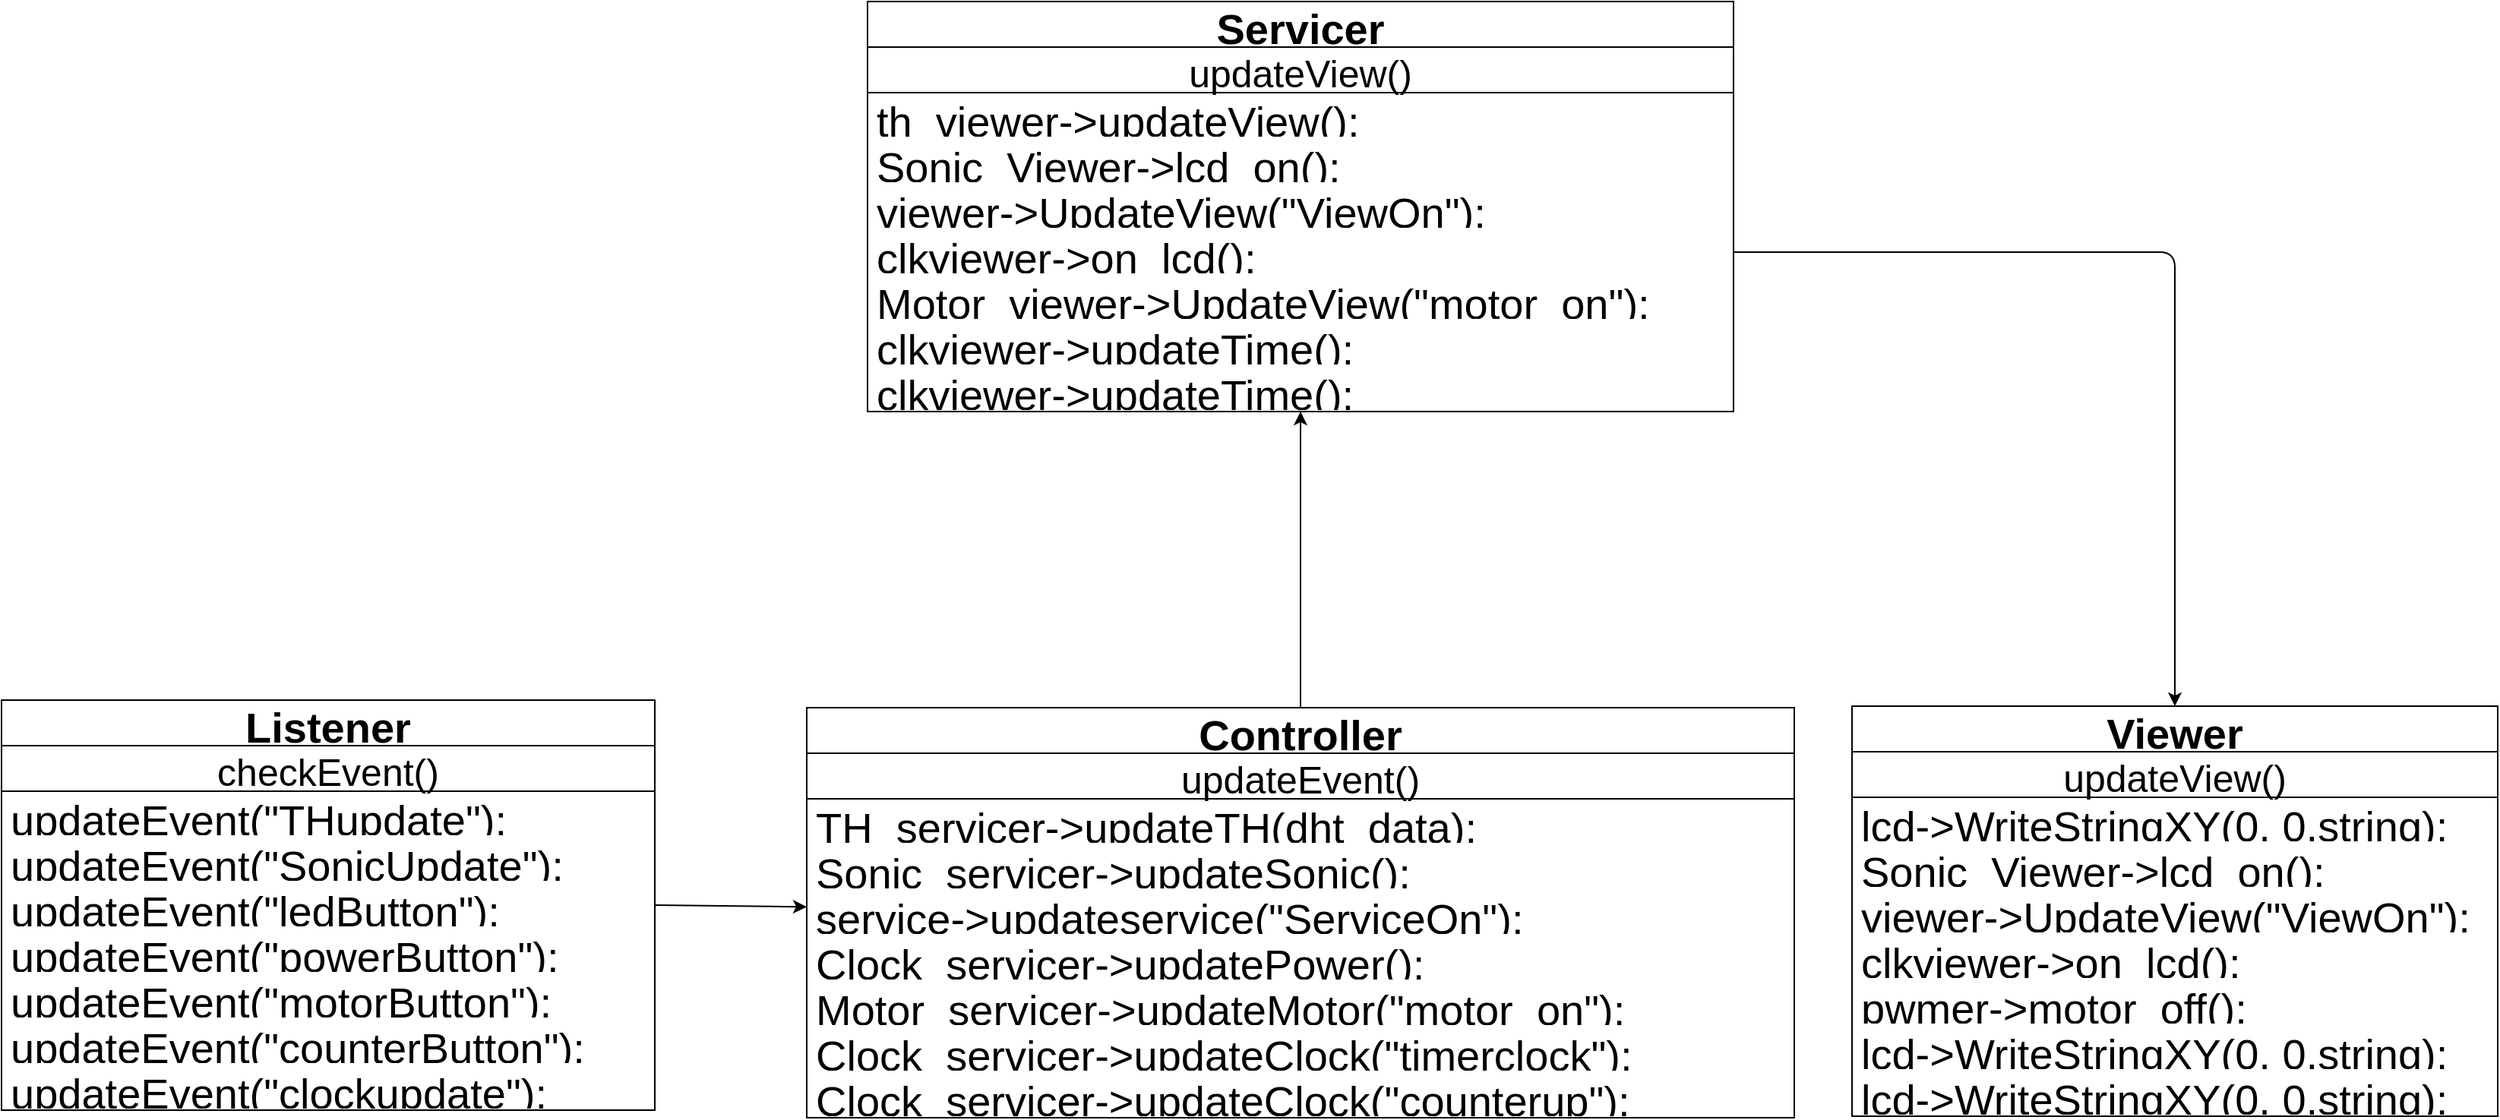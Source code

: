 <mxfile>
    <diagram id="Bs-xDcyCsP2_BQcE8Ya1" name="code diagram">
        <mxGraphModel dx="1091" dy="796" grid="0" gridSize="10" guides="0" tooltips="0" connect="1" arrows="1" fold="1" page="0" pageScale="1" pageWidth="4681" pageHeight="3300" background="#FFFFFF" math="0" shadow="0">
            <root>
                <mxCell id="0"/>
                <mxCell id="1" parent="0"/>
                <mxCell id="100" value="Listener" style="swimlane;fontStyle=1;childLayout=stackLayout;horizontal=1;startSize=30;horizontalStack=0;resizeParent=1;resizeParentMax=0;resizeLast=0;collapsible=1;marginBottom=0;fontSize=28;verticalAlign=middle;" parent="1" vertex="1">
                    <mxGeometry x="120" y="610" width="430" height="270" as="geometry"/>
                </mxCell>
                <mxCell id="104" value="checkEvent()" style="swimlane;fontStyle=0;childLayout=stackLayout;horizontal=1;startSize=30;horizontalStack=0;resizeParent=1;resizeParentMax=0;resizeLast=0;collapsible=1;marginBottom=0;fontSize=25;" parent="100" vertex="1">
                    <mxGeometry y="30" width="430" height="240" as="geometry">
                        <mxRectangle y="30" width="430" height="30" as="alternateBounds"/>
                    </mxGeometry>
                </mxCell>
                <mxCell id="105" value="updateEvent(&quot;THupdate&quot;);" style="text;strokeColor=none;fillColor=none;align=left;verticalAlign=middle;spacingLeft=4;spacingRight=4;overflow=hidden;points=[[0,0.5],[1,0.5]];portConstraint=eastwest;rotatable=0;fontSize=28;" parent="104" vertex="1">
                    <mxGeometry y="30" width="430" height="30" as="geometry"/>
                </mxCell>
                <mxCell id="115" value="updateEvent(&quot;SonicUpdate&quot;);" style="text;strokeColor=none;fillColor=none;align=left;verticalAlign=middle;spacingLeft=4;spacingRight=4;overflow=hidden;points=[[0,0.5],[1,0.5]];portConstraint=eastwest;rotatable=0;fontSize=28;" parent="104" vertex="1">
                    <mxGeometry y="60" width="430" height="30" as="geometry"/>
                </mxCell>
                <mxCell id="106" value="updateEvent(&quot;ledButton&quot;);" style="text;strokeColor=none;fillColor=none;align=left;verticalAlign=middle;spacingLeft=4;spacingRight=4;overflow=hidden;points=[[0,0.5],[1,0.5]];portConstraint=eastwest;rotatable=0;fontSize=28;" parent="104" vertex="1">
                    <mxGeometry y="90" width="430" height="30" as="geometry"/>
                </mxCell>
                <mxCell id="107" value="updateEvent(&quot;powerButton&quot;);" style="text;strokeColor=none;fillColor=none;align=left;verticalAlign=middle;spacingLeft=4;spacingRight=4;overflow=hidden;points=[[0,0.5],[1,0.5]];portConstraint=eastwest;rotatable=0;fontSize=28;" parent="104" vertex="1">
                    <mxGeometry y="120" width="430" height="30" as="geometry"/>
                </mxCell>
                <mxCell id="114" value="updateEvent(&quot;motorButton&quot;);" style="text;strokeColor=none;fillColor=none;align=left;verticalAlign=middle;spacingLeft=4;spacingRight=4;overflow=hidden;points=[[0,0.5],[1,0.5]];portConstraint=eastwest;rotatable=0;fontSize=28;" parent="104" vertex="1">
                    <mxGeometry y="150" width="430" height="30" as="geometry"/>
                </mxCell>
                <mxCell id="135" value="updateEvent(&quot;counterButton&quot;);&#10;" style="text;strokeColor=none;fillColor=none;align=left;verticalAlign=middle;spacingLeft=4;spacingRight=4;overflow=hidden;points=[[0,0.5],[1,0.5]];portConstraint=eastwest;rotatable=0;fontSize=28;" parent="104" vertex="1">
                    <mxGeometry y="180" width="430" height="30" as="geometry"/>
                </mxCell>
                <mxCell id="113" value="updateEvent(&quot;clockupdate&quot;);" style="text;strokeColor=none;fillColor=none;align=left;verticalAlign=middle;spacingLeft=4;spacingRight=4;overflow=hidden;points=[[0,0.5],[1,0.5]];portConstraint=eastwest;rotatable=0;fontSize=28;" parent="104" vertex="1">
                    <mxGeometry y="210" width="430" height="30" as="geometry"/>
                </mxCell>
                <mxCell id="126" value="Controller" style="swimlane;fontStyle=1;childLayout=stackLayout;horizontal=1;startSize=30;horizontalStack=0;resizeParent=1;resizeParentMax=0;resizeLast=0;collapsible=1;marginBottom=0;fontSize=28;verticalAlign=middle;" parent="1" vertex="1">
                    <mxGeometry x="650" y="615" width="650" height="270" as="geometry"/>
                </mxCell>
                <mxCell id="127" value="updateEvent()" style="swimlane;fontStyle=0;childLayout=stackLayout;horizontal=1;startSize=30;horizontalStack=0;resizeParent=1;resizeParentMax=0;resizeLast=0;collapsible=1;marginBottom=0;fontSize=25;" parent="126" vertex="1">
                    <mxGeometry y="30" width="650" height="240" as="geometry">
                        <mxRectangle y="30" width="430" height="30" as="alternateBounds"/>
                    </mxGeometry>
                </mxCell>
                <mxCell id="128" value="TH_servicer-&gt;updateTH(dht_data);" style="text;strokeColor=none;fillColor=none;align=left;verticalAlign=middle;spacingLeft=4;spacingRight=4;overflow=hidden;points=[[0,0.5],[1,0.5]];portConstraint=eastwest;rotatable=0;fontSize=28;" parent="127" vertex="1">
                    <mxGeometry y="30" width="650" height="30" as="geometry"/>
                </mxCell>
                <mxCell id="129" value="Sonic_servicer-&gt;updateSonic();" style="text;strokeColor=none;fillColor=none;align=left;verticalAlign=middle;spacingLeft=4;spacingRight=4;overflow=hidden;points=[[0,0.5],[1,0.5]];portConstraint=eastwest;rotatable=0;fontSize=28;" parent="127" vertex="1">
                    <mxGeometry y="60" width="650" height="30" as="geometry"/>
                </mxCell>
                <mxCell id="130" value="service-&gt;updateservice(&quot;ServiceOn&quot;);" style="text;strokeColor=none;fillColor=none;align=left;verticalAlign=middle;spacingLeft=4;spacingRight=4;overflow=hidden;points=[[0,0.5],[1,0.5]];portConstraint=eastwest;rotatable=0;fontSize=28;" parent="127" vertex="1">
                    <mxGeometry y="90" width="650" height="30" as="geometry"/>
                </mxCell>
                <mxCell id="131" value="Clock_servicer-&gt;updatePower();" style="text;strokeColor=none;fillColor=none;align=left;verticalAlign=middle;spacingLeft=4;spacingRight=4;overflow=hidden;points=[[0,0.5],[1,0.5]];portConstraint=eastwest;rotatable=0;fontSize=28;" parent="127" vertex="1">
                    <mxGeometry y="120" width="650" height="30" as="geometry"/>
                </mxCell>
                <mxCell id="132" value="Motor_servicer-&gt;updateMotor(&quot;motor_on&quot;);" style="text;strokeColor=none;fillColor=none;align=left;verticalAlign=middle;spacingLeft=4;spacingRight=4;overflow=hidden;points=[[0,0.5],[1,0.5]];portConstraint=eastwest;rotatable=0;fontSize=28;" parent="127" vertex="1">
                    <mxGeometry y="150" width="650" height="30" as="geometry"/>
                </mxCell>
                <mxCell id="136" value="Clock_servicer-&gt;updateClock(&quot;timerclock&quot;);" style="text;strokeColor=none;fillColor=none;align=left;verticalAlign=middle;spacingLeft=4;spacingRight=4;overflow=hidden;points=[[0,0.5],[1,0.5]];portConstraint=eastwest;rotatable=0;fontSize=28;" parent="127" vertex="1">
                    <mxGeometry y="180" width="650" height="30" as="geometry"/>
                </mxCell>
                <mxCell id="133" value="Clock_servicer-&gt;updateClock(&quot;counterup&quot;);" style="text;strokeColor=none;fillColor=none;align=left;verticalAlign=middle;spacingLeft=4;spacingRight=4;overflow=hidden;points=[[0,0.5],[1,0.5]];portConstraint=eastwest;rotatable=0;fontSize=28;" parent="127" vertex="1">
                    <mxGeometry y="210" width="650" height="30" as="geometry"/>
                </mxCell>
                <mxCell id="137" value="Servicer" style="swimlane;fontStyle=1;childLayout=stackLayout;horizontal=1;startSize=30;horizontalStack=0;resizeParent=1;resizeParentMax=0;resizeLast=0;collapsible=1;marginBottom=0;fontSize=28;verticalAlign=middle;" parent="1" vertex="1">
                    <mxGeometry x="690" y="150" width="570" height="270" as="geometry"/>
                </mxCell>
                <mxCell id="138" value="updateView()" style="swimlane;fontStyle=0;childLayout=stackLayout;horizontal=1;startSize=30;horizontalStack=0;resizeParent=1;resizeParentMax=0;resizeLast=0;collapsible=1;marginBottom=0;fontSize=25;" parent="137" vertex="1">
                    <mxGeometry y="30" width="570" height="240" as="geometry">
                        <mxRectangle y="30" width="430" height="30" as="alternateBounds"/>
                    </mxGeometry>
                </mxCell>
                <mxCell id="139" value="th_viewer-&gt;updateView();" style="text;strokeColor=none;fillColor=none;align=left;verticalAlign=middle;spacingLeft=4;spacingRight=4;overflow=hidden;points=[[0,0.5],[1,0.5]];portConstraint=eastwest;rotatable=0;fontSize=28;" parent="138" vertex="1">
                    <mxGeometry y="30" width="570" height="30" as="geometry"/>
                </mxCell>
                <mxCell id="140" value="Sonic_Viewer-&gt;lcd_on();&#10;" style="text;strokeColor=none;fillColor=none;align=left;verticalAlign=middle;spacingLeft=4;spacingRight=4;overflow=hidden;points=[[0,0.5],[1,0.5]];portConstraint=eastwest;rotatable=0;fontSize=28;" parent="138" vertex="1">
                    <mxGeometry y="60" width="570" height="30" as="geometry"/>
                </mxCell>
                <mxCell id="141" value="viewer-&gt;UpdateView(&quot;ViewOn&quot;);" style="text;strokeColor=none;fillColor=none;align=left;verticalAlign=middle;spacingLeft=4;spacingRight=4;overflow=hidden;points=[[0,0.5],[1,0.5]];portConstraint=eastwest;rotatable=0;fontSize=28;" parent="138" vertex="1">
                    <mxGeometry y="90" width="570" height="30" as="geometry"/>
                </mxCell>
                <mxCell id="142" value="clkviewer-&gt;on_lcd();" style="text;strokeColor=none;fillColor=none;align=left;verticalAlign=middle;spacingLeft=4;spacingRight=4;overflow=hidden;points=[[0,0.5],[1,0.5]];portConstraint=eastwest;rotatable=0;fontSize=28;" parent="138" vertex="1">
                    <mxGeometry y="120" width="570" height="30" as="geometry"/>
                </mxCell>
                <mxCell id="143" value="Motor_viewer-&gt;UpdateView(&quot;motor_on&quot;);" style="text;strokeColor=none;fillColor=none;align=left;verticalAlign=middle;spacingLeft=4;spacingRight=4;overflow=hidden;points=[[0,0.5],[1,0.5]];portConstraint=eastwest;rotatable=0;fontSize=28;" parent="138" vertex="1">
                    <mxGeometry y="150" width="570" height="30" as="geometry"/>
                </mxCell>
                <mxCell id="144" value="clkviewer-&gt;updateTime();" style="text;strokeColor=none;fillColor=none;align=left;verticalAlign=middle;spacingLeft=4;spacingRight=4;overflow=hidden;points=[[0,0.5],[1,0.5]];portConstraint=eastwest;rotatable=0;fontSize=28;" parent="138" vertex="1">
                    <mxGeometry y="180" width="570" height="30" as="geometry"/>
                </mxCell>
                <mxCell id="145" value="clkviewer-&gt;updateTime();" style="text;strokeColor=none;fillColor=none;align=left;verticalAlign=middle;spacingLeft=4;spacingRight=4;overflow=hidden;points=[[0,0.5],[1,0.5]];portConstraint=eastwest;rotatable=0;fontSize=28;" parent="138" vertex="1">
                    <mxGeometry y="210" width="570" height="30" as="geometry"/>
                </mxCell>
                <mxCell id="4Xo2bMUcnUVNEwbz_BZO-145" style="edgeStyle=none;html=1;exitX=1;exitY=0.5;exitDx=0;exitDy=0;fontSize=28;" parent="1" source="106" target="130" edge="1">
                    <mxGeometry relative="1" as="geometry"/>
                </mxCell>
                <mxCell id="4Xo2bMUcnUVNEwbz_BZO-146" style="edgeStyle=none;html=1;fontSize=28;" parent="1" source="126" target="138" edge="1">
                    <mxGeometry relative="1" as="geometry"/>
                </mxCell>
                <mxCell id="4Xo2bMUcnUVNEwbz_BZO-149" style="edgeStyle=orthogonalEdgeStyle;html=1;exitX=1;exitY=0.5;exitDx=0;exitDy=0;fontSize=28;entryX=0.5;entryY=0;entryDx=0;entryDy=0;" parent="1" source="142" target="4Xo2bMUcnUVNEwbz_BZO-150" edge="1">
                    <mxGeometry relative="1" as="geometry">
                        <mxPoint x="1750" y="620" as="targetPoint"/>
                    </mxGeometry>
                </mxCell>
                <mxCell id="4Xo2bMUcnUVNEwbz_BZO-150" value="Viewer" style="swimlane;fontStyle=1;childLayout=stackLayout;horizontal=1;startSize=30;horizontalStack=0;resizeParent=1;resizeParentMax=0;resizeLast=0;collapsible=1;marginBottom=0;fontSize=28;verticalAlign=middle;" parent="1" vertex="1">
                    <mxGeometry x="1338" y="614" width="425" height="270" as="geometry"/>
                </mxCell>
                <mxCell id="4Xo2bMUcnUVNEwbz_BZO-151" value="updateView()" style="swimlane;fontStyle=0;childLayout=stackLayout;horizontal=1;startSize=30;horizontalStack=0;resizeParent=1;resizeParentMax=0;resizeLast=0;collapsible=1;marginBottom=0;fontSize=25;" parent="4Xo2bMUcnUVNEwbz_BZO-150" vertex="1">
                    <mxGeometry y="30" width="425" height="240" as="geometry">
                        <mxRectangle y="30" width="430" height="30" as="alternateBounds"/>
                    </mxGeometry>
                </mxCell>
                <mxCell id="4Xo2bMUcnUVNEwbz_BZO-152" value="lcd-&gt;WriteStringXY(0, 0,string);" style="text;strokeColor=none;fillColor=none;align=left;verticalAlign=middle;spacingLeft=4;spacingRight=4;overflow=hidden;points=[[0,0.5],[1,0.5]];portConstraint=eastwest;rotatable=0;fontSize=28;" parent="4Xo2bMUcnUVNEwbz_BZO-151" vertex="1">
                    <mxGeometry y="30" width="425" height="30" as="geometry"/>
                </mxCell>
                <mxCell id="4Xo2bMUcnUVNEwbz_BZO-153" value="Sonic_Viewer-&gt;lcd_on();&#10;" style="text;strokeColor=none;fillColor=none;align=left;verticalAlign=middle;spacingLeft=4;spacingRight=4;overflow=hidden;points=[[0,0.5],[1,0.5]];portConstraint=eastwest;rotatable=0;fontSize=28;" parent="4Xo2bMUcnUVNEwbz_BZO-151" vertex="1">
                    <mxGeometry y="60" width="425" height="30" as="geometry"/>
                </mxCell>
                <mxCell id="4Xo2bMUcnUVNEwbz_BZO-154" value="viewer-&gt;UpdateView(&quot;ViewOn&quot;);" style="text;strokeColor=none;fillColor=none;align=left;verticalAlign=middle;spacingLeft=4;spacingRight=4;overflow=hidden;points=[[0,0.5],[1,0.5]];portConstraint=eastwest;rotatable=0;fontSize=28;" parent="4Xo2bMUcnUVNEwbz_BZO-151" vertex="1">
                    <mxGeometry y="90" width="425" height="30" as="geometry"/>
                </mxCell>
                <mxCell id="4Xo2bMUcnUVNEwbz_BZO-155" value="clkviewer-&gt;on_lcd();" style="text;strokeColor=none;fillColor=none;align=left;verticalAlign=middle;spacingLeft=4;spacingRight=4;overflow=hidden;points=[[0,0.5],[1,0.5]];portConstraint=eastwest;rotatable=0;fontSize=28;" parent="4Xo2bMUcnUVNEwbz_BZO-151" vertex="1">
                    <mxGeometry y="120" width="425" height="30" as="geometry"/>
                </mxCell>
                <mxCell id="4Xo2bMUcnUVNEwbz_BZO-156" value="pwmer-&gt;motor_off();" style="text;strokeColor=none;fillColor=none;align=left;verticalAlign=middle;spacingLeft=4;spacingRight=4;overflow=hidden;points=[[0,0.5],[1,0.5]];portConstraint=eastwest;rotatable=0;fontSize=28;" parent="4Xo2bMUcnUVNEwbz_BZO-151" vertex="1">
                    <mxGeometry y="150" width="425" height="30" as="geometry"/>
                </mxCell>
                <mxCell id="4Xo2bMUcnUVNEwbz_BZO-157" value="lcd-&gt;WriteStringXY(0, 0,string);" style="text;strokeColor=none;fillColor=none;align=left;verticalAlign=middle;spacingLeft=4;spacingRight=4;overflow=hidden;points=[[0,0.5],[1,0.5]];portConstraint=eastwest;rotatable=0;fontSize=28;" parent="4Xo2bMUcnUVNEwbz_BZO-151" vertex="1">
                    <mxGeometry y="180" width="425" height="30" as="geometry"/>
                </mxCell>
                <mxCell id="4Xo2bMUcnUVNEwbz_BZO-158" value="lcd-&gt;WriteStringXY(0, 0,string);" style="text;strokeColor=none;fillColor=none;align=left;verticalAlign=middle;spacingLeft=4;spacingRight=4;overflow=hidden;points=[[0,0.5],[1,0.5]];portConstraint=eastwest;rotatable=0;fontSize=28;" parent="4Xo2bMUcnUVNEwbz_BZO-151" vertex="1">
                    <mxGeometry y="210" width="425" height="30" as="geometry"/>
                </mxCell>
            </root>
        </mxGraphModel>
    </diagram>
    <diagram name="Main" id="CD9EJLtGibNrAfcgMRr-">
        <mxGraphModel dx="522" dy="381" grid="0" gridSize="10" guides="1" tooltips="1" connect="1" arrows="1" fold="1" page="1" pageScale="1" pageWidth="827" pageHeight="1169" background="#FFFFFF" math="0" shadow="0">
            <root>
                <mxCell id="V3qcS_R1Ii-6UE6DMm6K-0"/>
                <mxCell id="V3qcS_R1Ii-6UE6DMm6K-1" parent="V3qcS_R1Ii-6UE6DMm6K-0"/>
                <mxCell id="NmEzGCYF4zkgjlNW1z2w-0" value="DHT11" style="rounded=0;whiteSpace=wrap;html=1;" parent="V3qcS_R1Ii-6UE6DMm6K-1" vertex="1">
                    <mxGeometry x="36" y="800" width="50" height="40" as="geometry"/>
                </mxCell>
                <mxCell id="NmEzGCYF4zkgjlNW1z2w-1" style="edgeStyle=orthogonalEdgeStyle;rounded=0;jumpStyle=none;html=1;exitX=0.5;exitY=1;exitDx=0;exitDy=0;startArrow=none;startFill=0;endArrow=none;endFill=0;strokeColor=default;strokeWidth=1;" parent="V3qcS_R1Ii-6UE6DMm6K-1" edge="1">
                    <mxGeometry relative="1" as="geometry">
                        <mxPoint x="126" y="930" as="targetPoint"/>
                        <mxPoint x="126" y="840" as="sourcePoint"/>
                    </mxGeometry>
                </mxCell>
                <mxCell id="NmEzGCYF4zkgjlNW1z2w-2" value="Button" style="rounded=0;whiteSpace=wrap;html=1;" parent="V3qcS_R1Ii-6UE6DMm6K-1" vertex="1">
                    <mxGeometry x="100" y="800" width="50" height="40" as="geometry"/>
                </mxCell>
                <mxCell id="NmEzGCYF4zkgjlNW1z2w-7" style="edgeStyle=orthogonalEdgeStyle;rounded=0;jumpStyle=none;html=1;exitX=0.5;exitY=0;exitDx=0;exitDy=0;startArrow=none;startFill=0;endArrow=classic;endFill=1;strokeColor=default;strokeWidth=1;" parent="V3qcS_R1Ii-6UE6DMm6K-1" target="158Rcfe5oIILvhh3xk90-0" edge="1">
                    <mxGeometry relative="1" as="geometry">
                        <Array as="points">
                            <mxPoint x="180" y="680"/>
                        </Array>
                        <mxPoint x="176" y="680" as="sourcePoint"/>
                        <mxPoint x="175.92" y="631.56" as="targetPoint"/>
                    </mxGeometry>
                </mxCell>
                <mxCell id="NmEzGCYF4zkgjlNW1z2w-10" value="Clock&lt;br&gt;Checker" style="rounded=0;whiteSpace=wrap;html=1;" parent="V3qcS_R1Ii-6UE6DMm6K-1" vertex="1">
                    <mxGeometry x="162" y="800" width="70" height="40" as="geometry"/>
                </mxCell>
                <mxCell id="NmEzGCYF4zkgjlNW1z2w-11" value="UltraSonic" style="rounded=0;whiteSpace=wrap;html=1;" parent="V3qcS_R1Ii-6UE6DMm6K-1" vertex="1">
                    <mxGeometry x="240" y="800" width="70" height="40" as="geometry"/>
                </mxCell>
                <mxCell id="NmEzGCYF4zkgjlNW1z2w-12" style="edgeStyle=orthogonalEdgeStyle;rounded=0;jumpStyle=none;html=1;exitX=1;exitY=0.5;exitDx=0;exitDy=0;startArrow=none;startFill=0;endArrow=none;endFill=0;strokeColor=default;strokeWidth=1;" parent="V3qcS_R1Ii-6UE6DMm6K-1" source="NmEzGCYF4zkgjlNW1z2w-13" edge="1">
                    <mxGeometry relative="1" as="geometry">
                        <mxPoint x="126" y="880" as="targetPoint"/>
                    </mxGeometry>
                </mxCell>
                <mxCell id="NmEzGCYF4zkgjlNW1z2w-13" value="Led_Button" style="rounded=0;whiteSpace=wrap;html=1;" parent="V3qcS_R1Ii-6UE6DMm6K-1" vertex="1">
                    <mxGeometry x="26" y="860" width="80" height="40" as="geometry"/>
                </mxCell>
                <mxCell id="nUl7GOcgF2RR15ybSp7t-2" style="edgeStyle=none;rounded=0;html=1;exitX=0;exitY=0.5;exitDx=0;exitDy=0;fontSize=32;endArrow=none;endFill=0;" parent="V3qcS_R1Ii-6UE6DMm6K-1" source="NmEzGCYF4zkgjlNW1z2w-15" edge="1">
                    <mxGeometry relative="1" as="geometry">
                        <mxPoint x="126" y="879.848" as="targetPoint"/>
                    </mxGeometry>
                </mxCell>
                <mxCell id="NmEzGCYF4zkgjlNW1z2w-15" value="POWER_Button&lt;br&gt;(LCD_Button)" style="rounded=0;whiteSpace=wrap;html=1;" parent="V3qcS_R1Ii-6UE6DMm6K-1" vertex="1">
                    <mxGeometry x="137" y="860" width="120" height="40" as="geometry"/>
                </mxCell>
                <mxCell id="nUl7GOcgF2RR15ybSp7t-0" style="edgeStyle=none;rounded=0;html=1;exitX=1;exitY=0.5;exitDx=0;exitDy=0;fontSize=32;endArrow=none;endFill=0;" parent="V3qcS_R1Ii-6UE6DMm6K-1" source="NmEzGCYF4zkgjlNW1z2w-17" edge="1">
                    <mxGeometry relative="1" as="geometry">
                        <mxPoint x="126" y="930.152" as="targetPoint"/>
                    </mxGeometry>
                </mxCell>
                <mxCell id="NmEzGCYF4zkgjlNW1z2w-17" value="Counter_Button" style="rounded=0;whiteSpace=wrap;html=1;" parent="V3qcS_R1Ii-6UE6DMm6K-1" vertex="1">
                    <mxGeometry x="10" y="910" width="100" height="40" as="geometry"/>
                </mxCell>
                <mxCell id="nUl7GOcgF2RR15ybSp7t-1" style="edgeStyle=none;rounded=0;html=1;exitX=0;exitY=0.5;exitDx=0;exitDy=0;fontSize=32;endArrow=none;endFill=0;" parent="V3qcS_R1Ii-6UE6DMm6K-1" source="NmEzGCYF4zkgjlNW1z2w-19" edge="1">
                    <mxGeometry relative="1" as="geometry">
                        <mxPoint x="126" y="930.152" as="targetPoint"/>
                    </mxGeometry>
                </mxCell>
                <mxCell id="NmEzGCYF4zkgjlNW1z2w-19" value="Motor_Button" style="rounded=0;whiteSpace=wrap;html=1;" parent="V3qcS_R1Ii-6UE6DMm6K-1" vertex="1">
                    <mxGeometry x="137" y="910" width="80" height="40" as="geometry"/>
                </mxCell>
                <mxCell id="NmEzGCYF4zkgjlNW1z2w-20" style="edgeStyle=orthogonalEdgeStyle;rounded=0;jumpStyle=none;html=1;entryX=0;entryY=0.645;entryDx=0;entryDy=0;startArrow=none;startFill=0;endArrow=classic;endFill=1;strokeColor=default;strokeWidth=1;entryPerimeter=0;" parent="V3qcS_R1Ii-6UE6DMm6K-1" source="158Rcfe5oIILvhh3xk90-0" edge="1">
                    <mxGeometry relative="1" as="geometry">
                        <mxPoint x="240" y="600" as="sourcePoint"/>
                        <mxPoint x="306" y="600.7" as="targetPoint"/>
                    </mxGeometry>
                </mxCell>
                <mxCell id="nUl7GOcgF2RR15ybSp7t-22" style="edgeStyle=orthogonalEdgeStyle;rounded=0;html=1;exitX=1;exitY=0.5;exitDx=0;exitDy=0;shadow=0;fontSize=32;startArrow=none;startFill=0;endArrow=none;endFill=0;" parent="V3qcS_R1Ii-6UE6DMm6K-1" source="NmEzGCYF4zkgjlNW1z2w-26" edge="1">
                    <mxGeometry relative="1" as="geometry">
                        <mxPoint x="686" y="624.889" as="targetPoint"/>
                    </mxGeometry>
                </mxCell>
                <mxCell id="NmEzGCYF4zkgjlNW1z2w-26" value="Clock_Serivcer&lt;br&gt;(LCD)" style="rounded=0;whiteSpace=wrap;html=1;" parent="V3qcS_R1Ii-6UE6DMm6K-1" vertex="1">
                    <mxGeometry x="573" y="610" width="100" height="30" as="geometry"/>
                </mxCell>
                <mxCell id="NmEzGCYF4zkgjlNW1z2w-27" style="edgeStyle=orthogonalEdgeStyle;rounded=0;jumpStyle=none;html=1;exitX=0.75;exitY=0;exitDx=0;exitDy=0;entryX=1;entryY=0;entryDx=0;entryDy=0;startArrow=none;startFill=0;endArrow=none;endFill=0;strokeColor=default;strokeWidth=1;" parent="V3qcS_R1Ii-6UE6DMm6K-1" source="NmEzGCYF4zkgjlNW1z2w-26" target="NmEzGCYF4zkgjlNW1z2w-26" edge="1">
                    <mxGeometry relative="1" as="geometry"/>
                </mxCell>
                <mxCell id="nUl7GOcgF2RR15ybSp7t-24" style="edgeStyle=orthogonalEdgeStyle;rounded=0;html=1;exitX=1;exitY=0.5;exitDx=0;exitDy=0;shadow=0;fontSize=32;startArrow=none;startFill=0;endArrow=none;endFill=0;" parent="V3qcS_R1Ii-6UE6DMm6K-1" source="NmEzGCYF4zkgjlNW1z2w-29" edge="1">
                    <mxGeometry relative="1" as="geometry">
                        <mxPoint x="686" y="664.889" as="targetPoint"/>
                    </mxGeometry>
                </mxCell>
                <mxCell id="NmEzGCYF4zkgjlNW1z2w-29" value="TH_Serivcer" style="rounded=0;whiteSpace=wrap;html=1;" parent="V3qcS_R1Ii-6UE6DMm6K-1" vertex="1">
                    <mxGeometry x="576" y="650" width="84" height="30" as="geometry"/>
                </mxCell>
                <mxCell id="NmEzGCYF4zkgjlNW1z2w-30" style="edgeStyle=orthogonalEdgeStyle;rounded=0;jumpStyle=none;html=1;exitX=0.75;exitY=0;exitDx=0;exitDy=0;entryX=1;entryY=0;entryDx=0;entryDy=0;startArrow=none;startFill=0;endArrow=none;endFill=0;strokeColor=default;strokeWidth=1;" parent="V3qcS_R1Ii-6UE6DMm6K-1" source="NmEzGCYF4zkgjlNW1z2w-29" target="NmEzGCYF4zkgjlNW1z2w-29" edge="1">
                    <mxGeometry relative="1" as="geometry"/>
                </mxCell>
                <mxCell id="nUl7GOcgF2RR15ybSp7t-26" style="edgeStyle=orthogonalEdgeStyle;rounded=0;html=1;exitX=0;exitY=0.5;exitDx=0;exitDy=0;shadow=0;fontSize=32;startArrow=none;startFill=0;endArrow=none;endFill=0;" parent="V3qcS_R1Ii-6UE6DMm6K-1" source="NmEzGCYF4zkgjlNW1z2w-32" edge="1">
                    <mxGeometry relative="1" as="geometry">
                        <mxPoint x="686" y="706.37" as="targetPoint"/>
                    </mxGeometry>
                </mxCell>
                <mxCell id="NmEzGCYF4zkgjlNW1z2w-32" value="UltraSonic_Serivcer" style="rounded=0;whiteSpace=wrap;html=1;" parent="V3qcS_R1Ii-6UE6DMm6K-1" vertex="1">
                    <mxGeometry x="703" y="691" width="120" height="30" as="geometry"/>
                </mxCell>
                <mxCell id="NmEzGCYF4zkgjlNW1z2w-33" style="edgeStyle=orthogonalEdgeStyle;rounded=0;jumpStyle=none;html=1;exitX=0.75;exitY=0;exitDx=0;exitDy=0;entryX=1;entryY=0;entryDx=0;entryDy=0;startArrow=none;startFill=0;endArrow=none;endFill=0;strokeColor=default;strokeWidth=1;" parent="V3qcS_R1Ii-6UE6DMm6K-1" source="NmEzGCYF4zkgjlNW1z2w-32" target="NmEzGCYF4zkgjlNW1z2w-32" edge="1">
                    <mxGeometry relative="1" as="geometry"/>
                </mxCell>
                <mxCell id="nUl7GOcgF2RR15ybSp7t-25" style="edgeStyle=orthogonalEdgeStyle;rounded=0;html=1;exitX=0;exitY=0.5;exitDx=0;exitDy=0;shadow=0;fontSize=32;startArrow=none;startFill=0;endArrow=none;endFill=0;" parent="V3qcS_R1Ii-6UE6DMm6K-1" source="NmEzGCYF4zkgjlNW1z2w-35" edge="1">
                    <mxGeometry relative="1" as="geometry">
                        <mxPoint x="686" y="666.37" as="targetPoint"/>
                    </mxGeometry>
                </mxCell>
                <mxCell id="NmEzGCYF4zkgjlNW1z2w-35" value="Motor_Serivcer" style="rounded=0;whiteSpace=wrap;html=1;" parent="V3qcS_R1Ii-6UE6DMm6K-1" vertex="1">
                    <mxGeometry x="703" y="650" width="84" height="30" as="geometry"/>
                </mxCell>
                <mxCell id="NmEzGCYF4zkgjlNW1z2w-36" style="edgeStyle=orthogonalEdgeStyle;rounded=0;jumpStyle=none;html=1;exitX=0.75;exitY=0;exitDx=0;exitDy=0;entryX=1;entryY=0;entryDx=0;entryDy=0;startArrow=none;startFill=0;endArrow=none;endFill=0;strokeColor=default;strokeWidth=1;" parent="V3qcS_R1Ii-6UE6DMm6K-1" source="NmEzGCYF4zkgjlNW1z2w-35" target="NmEzGCYF4zkgjlNW1z2w-35" edge="1">
                    <mxGeometry relative="1" as="geometry"/>
                </mxCell>
                <mxCell id="nUl7GOcgF2RR15ybSp7t-23" style="edgeStyle=orthogonalEdgeStyle;rounded=0;html=1;exitX=0;exitY=0.5;exitDx=0;exitDy=0;shadow=0;fontSize=32;startArrow=none;startFill=0;endArrow=none;endFill=0;" parent="V3qcS_R1Ii-6UE6DMm6K-1" source="NmEzGCYF4zkgjlNW1z2w-38" edge="1">
                    <mxGeometry relative="1" as="geometry">
                        <mxPoint x="686" y="624.889" as="targetPoint"/>
                    </mxGeometry>
                </mxCell>
                <mxCell id="NmEzGCYF4zkgjlNW1z2w-38" value="Servicer&lt;br&gt;(Led_Serivcer)" style="rounded=0;whiteSpace=wrap;html=1;" parent="V3qcS_R1Ii-6UE6DMm6K-1" vertex="1">
                    <mxGeometry x="702" y="610" width="84" height="30" as="geometry"/>
                </mxCell>
                <mxCell id="NmEzGCYF4zkgjlNW1z2w-39" style="edgeStyle=orthogonalEdgeStyle;rounded=0;jumpStyle=none;html=1;exitX=0.75;exitY=0;exitDx=0;exitDy=0;entryX=1;entryY=0;entryDx=0;entryDy=0;startArrow=none;startFill=0;endArrow=none;endFill=0;strokeColor=default;strokeWidth=1;" parent="V3qcS_R1Ii-6UE6DMm6K-1" source="NmEzGCYF4zkgjlNW1z2w-38" target="NmEzGCYF4zkgjlNW1z2w-38" edge="1">
                    <mxGeometry relative="1" as="geometry"/>
                </mxCell>
                <mxCell id="NmEzGCYF4zkgjlNW1z2w-45" value="LCD" style="rounded=0;whiteSpace=wrap;html=1;" parent="V3qcS_R1Ii-6UE6DMm6K-1" vertex="1">
                    <mxGeometry x="347.8" y="910" width="70" height="40" as="geometry"/>
                </mxCell>
                <mxCell id="NmEzGCYF4zkgjlNW1z2w-46" value="LED" style="rounded=0;whiteSpace=wrap;html=1;" parent="V3qcS_R1Ii-6UE6DMm6K-1" vertex="1">
                    <mxGeometry x="457" y="910" width="70" height="40" as="geometry"/>
                </mxCell>
                <mxCell id="NmEzGCYF4zkgjlNW1z2w-47" value="Motor" style="rounded=0;whiteSpace=wrap;html=1;" parent="V3qcS_R1Ii-6UE6DMm6K-1" vertex="1">
                    <mxGeometry x="583" y="910" width="70" height="40" as="geometry"/>
                </mxCell>
                <mxCell id="nUl7GOcgF2RR15ybSp7t-9" style="edgeStyle=orthogonalEdgeStyle;rounded=0;html=1;exitX=0.5;exitY=1;exitDx=0;exitDy=0;entryX=0.5;entryY=0;entryDx=0;entryDy=0;fontSize=32;endArrow=none;endFill=0;" parent="V3qcS_R1Ii-6UE6DMm6K-1" source="NmEzGCYF4zkgjlNW1z2w-49" target="NmEzGCYF4zkgjlNW1z2w-55" edge="1">
                    <mxGeometry relative="1" as="geometry"/>
                </mxCell>
                <mxCell id="NmEzGCYF4zkgjlNW1z2w-49" value="Clock_Viewer&lt;br&gt;(LCD)" style="rounded=0;whiteSpace=wrap;html=1;" parent="V3qcS_R1Ii-6UE6DMm6K-1" vertex="1">
                    <mxGeometry x="333" y="810" width="100" height="30" as="geometry"/>
                </mxCell>
                <mxCell id="NmEzGCYF4zkgjlNW1z2w-50" style="edgeStyle=orthogonalEdgeStyle;rounded=0;jumpStyle=none;html=1;exitX=0.75;exitY=0;exitDx=0;exitDy=0;entryX=1;entryY=0;entryDx=0;entryDy=0;startArrow=none;startFill=0;endArrow=none;endFill=0;strokeColor=default;strokeWidth=1;" parent="V3qcS_R1Ii-6UE6DMm6K-1" source="NmEzGCYF4zkgjlNW1z2w-49" target="NmEzGCYF4zkgjlNW1z2w-49" edge="1">
                    <mxGeometry relative="1" as="geometry"/>
                </mxCell>
                <mxCell id="NmEzGCYF4zkgjlNW1z2w-53" style="edgeStyle=orthogonalEdgeStyle;rounded=0;jumpStyle=none;html=1;exitX=0.75;exitY=0;exitDx=0;exitDy=0;entryX=1;entryY=0;entryDx=0;entryDy=0;startArrow=none;startFill=0;endArrow=none;endFill=0;strokeColor=default;strokeWidth=1;" parent="V3qcS_R1Ii-6UE6DMm6K-1" source="NmEzGCYF4zkgjlNW1z2w-52" target="NmEzGCYF4zkgjlNW1z2w-52" edge="1">
                    <mxGeometry relative="1" as="geometry"/>
                </mxCell>
                <mxCell id="nUl7GOcgF2RR15ybSp7t-8" style="edgeStyle=orthogonalEdgeStyle;rounded=0;html=1;exitX=0.5;exitY=1;exitDx=0;exitDy=0;entryX=0.5;entryY=0;entryDx=0;entryDy=0;fontSize=32;endArrow=none;endFill=0;" parent="V3qcS_R1Ii-6UE6DMm6K-1" source="NmEzGCYF4zkgjlNW1z2w-52" target="NmEzGCYF4zkgjlNW1z2w-49" edge="1">
                    <mxGeometry relative="1" as="geometry"/>
                </mxCell>
                <mxCell id="NmEzGCYF4zkgjlNW1z2w-52" value="TH_Viewer" style="rounded=0;whiteSpace=wrap;html=1;" parent="V3qcS_R1Ii-6UE6DMm6K-1" vertex="1">
                    <mxGeometry x="341" y="770" width="84" height="30" as="geometry"/>
                </mxCell>
                <mxCell id="NmEzGCYF4zkgjlNW1z2w-56" style="edgeStyle=orthogonalEdgeStyle;rounded=0;jumpStyle=none;html=1;exitX=0.75;exitY=0;exitDx=0;exitDy=0;entryX=1;entryY=0;entryDx=0;entryDy=0;startArrow=none;startFill=0;endArrow=none;endFill=0;strokeColor=default;strokeWidth=1;" parent="V3qcS_R1Ii-6UE6DMm6K-1" source="NmEzGCYF4zkgjlNW1z2w-55" target="NmEzGCYF4zkgjlNW1z2w-55" edge="1">
                    <mxGeometry relative="1" as="geometry"/>
                </mxCell>
                <mxCell id="nUl7GOcgF2RR15ybSp7t-10" style="edgeStyle=orthogonalEdgeStyle;rounded=0;html=1;exitX=0.5;exitY=1;exitDx=0;exitDy=0;fontSize=32;endArrow=classicThin;endFill=1;startArrow=none;startFill=0;entryX=0.5;entryY=0;entryDx=0;entryDy=0;" parent="V3qcS_R1Ii-6UE6DMm6K-1" source="NmEzGCYF4zkgjlNW1z2w-55" target="NmEzGCYF4zkgjlNW1z2w-45" edge="1">
                    <mxGeometry relative="1" as="geometry">
                        <mxPoint x="356" y="900" as="targetPoint"/>
                    </mxGeometry>
                </mxCell>
                <mxCell id="NmEzGCYF4zkgjlNW1z2w-55" value="UltraSonic_Viewer" style="rounded=0;whiteSpace=wrap;html=1;" parent="V3qcS_R1Ii-6UE6DMm6K-1" vertex="1">
                    <mxGeometry x="323" y="850" width="120" height="30" as="geometry"/>
                </mxCell>
                <mxCell id="nUl7GOcgF2RR15ybSp7t-16" style="edgeStyle=orthogonalEdgeStyle;rounded=0;html=1;exitX=0.5;exitY=1;exitDx=0;exitDy=0;entryX=0.5;entryY=0;entryDx=0;entryDy=0;shadow=0;fontSize=32;startArrow=none;startFill=0;endArrow=classic;endFill=1;" parent="V3qcS_R1Ii-6UE6DMm6K-1" source="NmEzGCYF4zkgjlNW1z2w-58" target="NmEzGCYF4zkgjlNW1z2w-47" edge="1">
                    <mxGeometry relative="1" as="geometry"/>
                </mxCell>
                <mxCell id="NmEzGCYF4zkgjlNW1z2w-58" value="Motor_Viewer" style="rounded=0;whiteSpace=wrap;html=1;" parent="V3qcS_R1Ii-6UE6DMm6K-1" vertex="1">
                    <mxGeometry x="576" y="800" width="84" height="30" as="geometry"/>
                </mxCell>
                <mxCell id="NmEzGCYF4zkgjlNW1z2w-59" style="edgeStyle=orthogonalEdgeStyle;rounded=0;jumpStyle=none;html=1;exitX=0.75;exitY=0;exitDx=0;exitDy=0;entryX=1;entryY=0;entryDx=0;entryDy=0;startArrow=none;startFill=0;endArrow=none;endFill=0;strokeColor=default;strokeWidth=1;" parent="V3qcS_R1Ii-6UE6DMm6K-1" source="NmEzGCYF4zkgjlNW1z2w-58" target="NmEzGCYF4zkgjlNW1z2w-58" edge="1">
                    <mxGeometry relative="1" as="geometry"/>
                </mxCell>
                <mxCell id="nUl7GOcgF2RR15ybSp7t-13" style="edgeStyle=orthogonalEdgeStyle;rounded=0;html=1;exitX=0.414;exitY=1.05;exitDx=0;exitDy=0;shadow=0;fontSize=32;startArrow=none;startFill=0;endArrow=classic;endFill=1;entryX=0.5;entryY=0;entryDx=0;entryDy=0;exitPerimeter=0;" parent="V3qcS_R1Ii-6UE6DMm6K-1" source="NmEzGCYF4zkgjlNW1z2w-61" target="NmEzGCYF4zkgjlNW1z2w-46" edge="1">
                    <mxGeometry relative="1" as="geometry">
                        <mxPoint x="492" y="800" as="sourcePoint"/>
                        <mxPoint x="492" y="900" as="targetPoint"/>
                    </mxGeometry>
                </mxCell>
                <mxCell id="NmEzGCYF4zkgjlNW1z2w-61" value="Viewer&lt;br&gt;(Led_Viewer)" style="rounded=0;whiteSpace=wrap;html=1;" parent="V3qcS_R1Ii-6UE6DMm6K-1" vertex="1">
                    <mxGeometry x="457" y="805" width="84" height="30" as="geometry"/>
                </mxCell>
                <mxCell id="NmEzGCYF4zkgjlNW1z2w-62" style="edgeStyle=orthogonalEdgeStyle;rounded=0;jumpStyle=none;html=1;exitX=0.75;exitY=0;exitDx=0;exitDy=0;entryX=1;entryY=0;entryDx=0;entryDy=0;startArrow=none;startFill=0;endArrow=none;endFill=0;strokeColor=default;strokeWidth=1;" parent="V3qcS_R1Ii-6UE6DMm6K-1" source="NmEzGCYF4zkgjlNW1z2w-61" target="NmEzGCYF4zkgjlNW1z2w-61" edge="1">
                    <mxGeometry relative="1" as="geometry"/>
                </mxCell>
                <mxCell id="DAVcD55UxOFXUQFRgLMg-0" style="edgeStyle=orthogonalEdgeStyle;html=1;entryX=0.5;entryY=0;entryDx=0;entryDy=0;fontSize=28;" parent="V3qcS_R1Ii-6UE6DMm6K-1" source="NmEzGCYF4zkgjlNW1z2w-63" target="NmEzGCYF4zkgjlNW1z2w-0" edge="1">
                    <mxGeometry relative="1" as="geometry">
                        <Array as="points">
                            <mxPoint x="180" y="760"/>
                            <mxPoint x="61" y="760"/>
                        </Array>
                    </mxGeometry>
                </mxCell>
                <mxCell id="DAVcD55UxOFXUQFRgLMg-1" style="edgeStyle=orthogonalEdgeStyle;html=1;entryX=0.5;entryY=0;entryDx=0;entryDy=0;fontSize=28;" parent="V3qcS_R1Ii-6UE6DMm6K-1" source="NmEzGCYF4zkgjlNW1z2w-63" target="NmEzGCYF4zkgjlNW1z2w-2" edge="1">
                    <mxGeometry relative="1" as="geometry">
                        <Array as="points">
                            <mxPoint x="180" y="760"/>
                            <mxPoint x="125" y="760"/>
                        </Array>
                    </mxGeometry>
                </mxCell>
                <mxCell id="DAVcD55UxOFXUQFRgLMg-2" style="edgeStyle=orthogonalEdgeStyle;html=1;entryX=0.5;entryY=0;entryDx=0;entryDy=0;fontSize=28;" parent="V3qcS_R1Ii-6UE6DMm6K-1" source="NmEzGCYF4zkgjlNW1z2w-63" target="NmEzGCYF4zkgjlNW1z2w-11" edge="1">
                    <mxGeometry relative="1" as="geometry">
                        <Array as="points">
                            <mxPoint x="180" y="760"/>
                            <mxPoint x="275" y="760"/>
                        </Array>
                    </mxGeometry>
                </mxCell>
                <mxCell id="DAVcD55UxOFXUQFRgLMg-3" style="edgeStyle=orthogonalEdgeStyle;html=1;entryX=0.5;entryY=0;entryDx=0;entryDy=0;fontSize=28;" parent="V3qcS_R1Ii-6UE6DMm6K-1" source="NmEzGCYF4zkgjlNW1z2w-63" target="NmEzGCYF4zkgjlNW1z2w-10" edge="1">
                    <mxGeometry relative="1" as="geometry">
                        <Array as="points">
                            <mxPoint x="180" y="770"/>
                            <mxPoint x="197" y="770"/>
                        </Array>
                    </mxGeometry>
                </mxCell>
                <mxCell id="NmEzGCYF4zkgjlNW1z2w-63" value="Listener" style="swimlane;fontStyle=1;childLayout=stackLayout;horizontal=1;startSize=30;horizontalStack=0;resizeParent=1;resizeParentMax=0;resizeLast=0;collapsible=1;marginBottom=0;fontSize=20;" parent="V3qcS_R1Ii-6UE6DMm6K-1" vertex="1">
                    <mxGeometry x="110" y="680" width="140" height="60" as="geometry"/>
                </mxCell>
                <mxCell id="NmEzGCYF4zkgjlNW1z2w-64" value="void checkEvent();" style="text;strokeColor=none;fillColor=none;align=center;verticalAlign=middle;spacingLeft=4;spacingRight=4;overflow=hidden;points=[[0,0.5],[1,0.5]];portConstraint=eastwest;rotatable=0;fontSize=15;" parent="NmEzGCYF4zkgjlNW1z2w-63" vertex="1">
                    <mxGeometry y="30" width="140" height="30" as="geometry"/>
                </mxCell>
                <mxCell id="158Rcfe5oIILvhh3xk90-0" value="Controller" style="swimlane;fontStyle=1;childLayout=stackLayout;horizontal=1;startSize=30;horizontalStack=0;resizeParent=1;resizeParentMax=0;resizeLast=0;collapsible=1;marginBottom=0;fontSize=22;verticalAlign=middle;" parent="V3qcS_R1Ii-6UE6DMm6K-1" vertex="1">
                    <mxGeometry x="97" y="570" width="166" height="60" as="geometry"/>
                </mxCell>
                <mxCell id="158Rcfe5oIILvhh3xk90-1" value="void updateEvent()" style="swimlane;fontStyle=0;childLayout=stackLayout;horizontal=1;startSize=30;horizontalStack=0;resizeParent=1;resizeParentMax=0;resizeLast=0;collapsible=1;marginBottom=0;fontSize=19;" parent="158Rcfe5oIILvhh3xk90-0" vertex="1">
                    <mxGeometry y="30" width="166" height="30" as="geometry">
                        <mxRectangle y="30" width="430" height="30" as="alternateBounds"/>
                    </mxGeometry>
                </mxCell>
                <mxCell id="pf7RTdEOpmCBhIZQ5wkJ-0" value="Servier" style="swimlane;fontStyle=1;childLayout=stackLayout;horizontal=1;startSize=30;horizontalStack=0;resizeParent=1;resizeParentMax=0;resizeLast=0;collapsible=1;marginBottom=0;fontSize=21;verticalAlign=middle;" parent="V3qcS_R1Ii-6UE6DMm6K-1" vertex="1">
                    <mxGeometry x="310" y="570" width="146" height="60" as="geometry"/>
                </mxCell>
                <mxCell id="pf7RTdEOpmCBhIZQ5wkJ-1" value="void update();" style="swimlane;fontStyle=0;childLayout=stackLayout;horizontal=1;startSize=30;horizontalStack=0;resizeParent=1;resizeParentMax=0;resizeLast=0;collapsible=1;marginBottom=0;fontSize=20;" parent="pf7RTdEOpmCBhIZQ5wkJ-0" vertex="1">
                    <mxGeometry y="30" width="146" height="30" as="geometry">
                        <mxRectangle y="30" width="430" height="30" as="alternateBounds"/>
                    </mxGeometry>
                </mxCell>
                <mxCell id="m1z8hw1U22jFq9mAGPyh-0" value="Viewer" style="swimlane;fontStyle=1;childLayout=stackLayout;horizontal=1;startSize=30;horizontalStack=0;resizeParent=1;resizeParentMax=0;resizeLast=0;collapsible=1;marginBottom=0;fontSize=21;verticalAlign=middle;" parent="V3qcS_R1Ii-6UE6DMm6K-1" vertex="1">
                    <mxGeometry x="350.8" y="679" width="180" height="60" as="geometry"/>
                </mxCell>
                <mxCell id="m1z8hw1U22jFq9mAGPyh-1" value="void updateView();" style="swimlane;fontStyle=0;childLayout=stackLayout;horizontal=1;startSize=30;horizontalStack=0;resizeParent=1;resizeParentMax=0;resizeLast=0;collapsible=1;marginBottom=0;fontSize=19;" parent="m1z8hw1U22jFq9mAGPyh-0" vertex="1">
                    <mxGeometry y="30" width="180" height="30" as="geometry">
                        <mxRectangle y="30" width="430" height="30" as="alternateBounds"/>
                    </mxGeometry>
                </mxCell>
                <mxCell id="nUl7GOcgF2RR15ybSp7t-7" style="edgeStyle=orthogonalEdgeStyle;rounded=0;html=1;exitX=0.5;exitY=1;exitDx=0;exitDy=0;fontSize=32;endArrow=none;endFill=0;" parent="V3qcS_R1Ii-6UE6DMm6K-1" source="m1z8hw1U22jFq9mAGPyh-1" target="NmEzGCYF4zkgjlNW1z2w-52" edge="1">
                    <mxGeometry relative="1" as="geometry">
                        <Array as="points">
                            <mxPoint x="441" y="760"/>
                            <mxPoint x="383" y="760"/>
                        </Array>
                    </mxGeometry>
                </mxCell>
                <mxCell id="nUl7GOcgF2RR15ybSp7t-14" style="edgeStyle=orthogonalEdgeStyle;rounded=0;html=1;exitX=0.5;exitY=1;exitDx=0;exitDy=0;shadow=0;fontSize=32;startArrow=none;startFill=0;endArrow=none;endFill=0;" parent="V3qcS_R1Ii-6UE6DMm6K-1" target="NmEzGCYF4zkgjlNW1z2w-61" edge="1">
                    <mxGeometry relative="1" as="geometry">
                        <mxPoint x="441.8" y="739" as="sourcePoint"/>
                        <Array as="points">
                            <mxPoint x="442" y="760"/>
                            <mxPoint x="487" y="760"/>
                        </Array>
                    </mxGeometry>
                </mxCell>
                <mxCell id="nUl7GOcgF2RR15ybSp7t-15" style="edgeStyle=orthogonalEdgeStyle;rounded=0;html=1;exitX=0.5;exitY=1;exitDx=0;exitDy=0;shadow=0;fontSize=32;startArrow=none;startFill=0;endArrow=none;endFill=0;entryX=0.5;entryY=0;entryDx=0;entryDy=0;" parent="V3qcS_R1Ii-6UE6DMm6K-1" source="m1z8hw1U22jFq9mAGPyh-1" target="NmEzGCYF4zkgjlNW1z2w-58" edge="1">
                    <mxGeometry relative="1" as="geometry">
                        <mxPoint x="606" y="780.808" as="targetPoint"/>
                        <Array as="points">
                            <mxPoint x="441" y="760"/>
                            <mxPoint x="618" y="760"/>
                        </Array>
                    </mxGeometry>
                </mxCell>
                <mxCell id="nUl7GOcgF2RR15ybSp7t-18" style="edgeStyle=orthogonalEdgeStyle;rounded=0;html=1;exitX=1;exitY=0;exitDx=0;exitDy=0;shadow=0;fontSize=32;startArrow=none;startFill=0;endArrow=classic;endFill=1;entryX=1;entryY=0.5;entryDx=0;entryDy=0;" parent="V3qcS_R1Ii-6UE6DMm6K-1" source="pf7RTdEOpmCBhIZQ5wkJ-1" target="m1z8hw1U22jFq9mAGPyh-0" edge="1">
                    <mxGeometry relative="1" as="geometry">
                        <mxPoint x="686" y="720" as="targetPoint"/>
                        <Array as="points">
                            <mxPoint x="456" y="590"/>
                            <mxPoint x="686" y="590"/>
                            <mxPoint x="686" y="709"/>
                        </Array>
                    </mxGeometry>
                </mxCell>
            </root>
        </mxGraphModel>
    </diagram>
</mxfile>